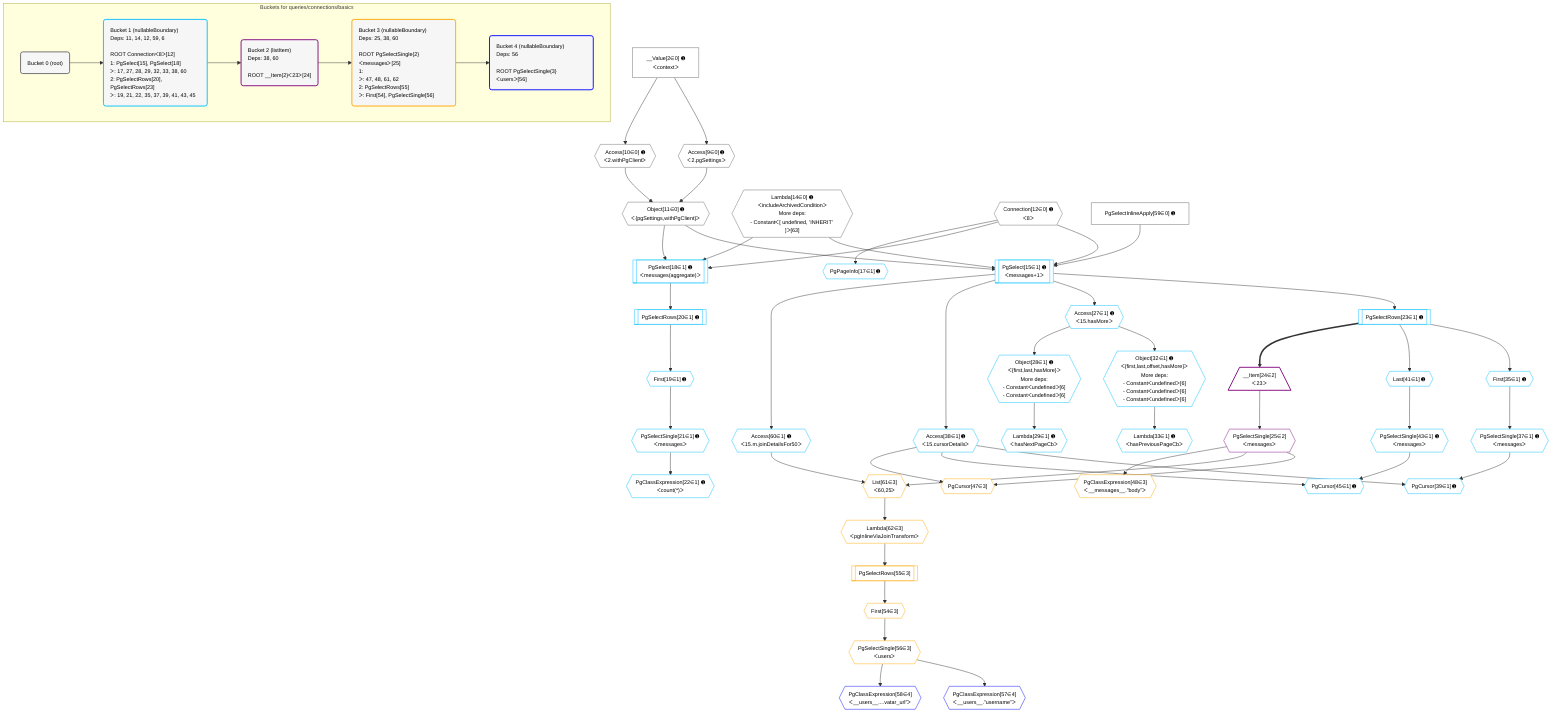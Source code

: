 %%{init: {'themeVariables': { 'fontSize': '12px'}}}%%
graph TD
    classDef path fill:#eee,stroke:#000,color:#000
    classDef plan fill:#fff,stroke-width:1px,color:#000
    classDef itemplan fill:#fff,stroke-width:2px,color:#000
    classDef unbatchedplan fill:#dff,stroke-width:1px,color:#000
    classDef sideeffectplan fill:#fcc,stroke-width:2px,color:#000
    classDef bucket fill:#f6f6f6,color:#000,stroke-width:2px,text-align:left

    subgraph "Buckets for queries/connections/basics"
    Bucket0("Bucket 0 (root)"):::bucket
    Bucket1("Bucket 1 (nullableBoundary)<br />Deps: 11, 14, 12, 59, 6<br /><br />ROOT Connectionᐸ8ᐳ[12]<br />1: PgSelect[15], PgSelect[18]<br />ᐳ: 17, 27, 28, 29, 32, 33, 38, 60<br />2: PgSelectRows[20], PgSelectRows[23]<br />ᐳ: 19, 21, 22, 35, 37, 39, 41, 43, 45"):::bucket
    Bucket2("Bucket 2 (listItem)<br />Deps: 38, 60<br /><br />ROOT __Item{2}ᐸ23ᐳ[24]"):::bucket
    Bucket3("Bucket 3 (nullableBoundary)<br />Deps: 25, 38, 60<br /><br />ROOT PgSelectSingle{2}ᐸmessagesᐳ[25]<br />1: <br />ᐳ: 47, 48, 61, 62<br />2: PgSelectRows[55]<br />ᐳ: First[54], PgSelectSingle[56]"):::bucket
    Bucket4("Bucket 4 (nullableBoundary)<br />Deps: 56<br /><br />ROOT PgSelectSingle{3}ᐸusersᐳ[56]"):::bucket
    end
    Bucket0 --> Bucket1
    Bucket1 --> Bucket2
    Bucket2 --> Bucket3
    Bucket3 --> Bucket4

    %% plan dependencies
    Object11{{"Object[11∈0] ➊<br />ᐸ{pgSettings,withPgClient}ᐳ"}}:::plan
    Access9{{"Access[9∈0] ➊<br />ᐸ2.pgSettingsᐳ"}}:::plan
    Access10{{"Access[10∈0] ➊<br />ᐸ2.withPgClientᐳ"}}:::plan
    Access9 & Access10 --> Object11
    __Value2["__Value[2∈0] ➊<br />ᐸcontextᐳ"]:::plan
    __Value2 --> Access9
    __Value2 --> Access10
    Lambda14{{"Lambda[14∈0] ➊<br />ᐸincludeArchivedConditionᐳ<br />More deps:<br />- Constantᐸ[ undefined, 'INHERIT' ]ᐳ[63]"}}:::plan
    Connection12{{"Connection[12∈0] ➊<br />ᐸ8ᐳ"}}:::plan
    PgSelectInlineApply59["PgSelectInlineApply[59∈0] ➊"]:::plan
    PgSelect15[["PgSelect[15∈1] ➊<br />ᐸmessages+1ᐳ"]]:::plan
    Object11 & Lambda14 & Connection12 & PgSelectInlineApply59 --> PgSelect15
    Object32{{"Object[32∈1] ➊<br />ᐸ{first,last,offset,hasMore}ᐳ<br />More deps:<br />- Constantᐸundefinedᐳ[6]<br />- Constantᐸundefinedᐳ[6]<br />- Constantᐸundefinedᐳ[6]"}}:::plan
    Access27{{"Access[27∈1] ➊<br />ᐸ15.hasMoreᐳ"}}:::plan
    Access27 --> Object32
    PgSelect18[["PgSelect[18∈1] ➊<br />ᐸmessages(aggregate)ᐳ"]]:::plan
    Object11 & Lambda14 & Connection12 --> PgSelect18
    Object28{{"Object[28∈1] ➊<br />ᐸ{first,last,hasMore}ᐳ<br />More deps:<br />- Constantᐸundefinedᐳ[6]<br />- Constantᐸundefinedᐳ[6]"}}:::plan
    Access27 --> Object28
    PgCursor39{{"PgCursor[39∈1] ➊"}}:::plan
    PgSelectSingle37{{"PgSelectSingle[37∈1] ➊<br />ᐸmessagesᐳ"}}:::plan
    Access38{{"Access[38∈1] ➊<br />ᐸ15.cursorDetailsᐳ"}}:::plan
    PgSelectSingle37 & Access38 --> PgCursor39
    PgCursor45{{"PgCursor[45∈1] ➊"}}:::plan
    PgSelectSingle43{{"PgSelectSingle[43∈1] ➊<br />ᐸmessagesᐳ"}}:::plan
    PgSelectSingle43 & Access38 --> PgCursor45
    PgPageInfo17{{"PgPageInfo[17∈1] ➊"}}:::plan
    Connection12 --> PgPageInfo17
    First19{{"First[19∈1] ➊"}}:::plan
    PgSelectRows20[["PgSelectRows[20∈1] ➊"]]:::plan
    PgSelectRows20 --> First19
    PgSelect18 --> PgSelectRows20
    PgSelectSingle21{{"PgSelectSingle[21∈1] ➊<br />ᐸmessagesᐳ"}}:::plan
    First19 --> PgSelectSingle21
    PgClassExpression22{{"PgClassExpression[22∈1] ➊<br />ᐸcount(*)ᐳ"}}:::plan
    PgSelectSingle21 --> PgClassExpression22
    PgSelectRows23[["PgSelectRows[23∈1] ➊"]]:::plan
    PgSelect15 --> PgSelectRows23
    PgSelect15 --> Access27
    Lambda29{{"Lambda[29∈1] ➊<br />ᐸhasNextPageCbᐳ"}}:::plan
    Object28 --> Lambda29
    Lambda33{{"Lambda[33∈1] ➊<br />ᐸhasPreviousPageCbᐳ"}}:::plan
    Object32 --> Lambda33
    First35{{"First[35∈1] ➊"}}:::plan
    PgSelectRows23 --> First35
    First35 --> PgSelectSingle37
    PgSelect15 --> Access38
    Last41{{"Last[41∈1] ➊"}}:::plan
    PgSelectRows23 --> Last41
    Last41 --> PgSelectSingle43
    Access60{{"Access[60∈1] ➊<br />ᐸ15.m.joinDetailsFor50ᐳ"}}:::plan
    PgSelect15 --> Access60
    __Item24[/"__Item[24∈2]<br />ᐸ23ᐳ"\]:::itemplan
    PgSelectRows23 ==> __Item24
    PgSelectSingle25{{"PgSelectSingle[25∈2]<br />ᐸmessagesᐳ"}}:::plan
    __Item24 --> PgSelectSingle25
    PgCursor47{{"PgCursor[47∈3]"}}:::plan
    PgSelectSingle25 & Access38 --> PgCursor47
    List61{{"List[61∈3]<br />ᐸ60,25ᐳ"}}:::plan
    Access60 & PgSelectSingle25 --> List61
    PgClassExpression48{{"PgClassExpression[48∈3]<br />ᐸ__messages__.”body”ᐳ"}}:::plan
    PgSelectSingle25 --> PgClassExpression48
    First54{{"First[54∈3]"}}:::plan
    PgSelectRows55[["PgSelectRows[55∈3]"]]:::plan
    PgSelectRows55 --> First54
    Lambda62{{"Lambda[62∈3]<br />ᐸpgInlineViaJoinTransformᐳ"}}:::plan
    Lambda62 --> PgSelectRows55
    PgSelectSingle56{{"PgSelectSingle[56∈3]<br />ᐸusersᐳ"}}:::plan
    First54 --> PgSelectSingle56
    List61 --> Lambda62
    PgClassExpression57{{"PgClassExpression[57∈4]<br />ᐸ__users__.”username”ᐳ"}}:::plan
    PgSelectSingle56 --> PgClassExpression57
    PgClassExpression58{{"PgClassExpression[58∈4]<br />ᐸ__users__....vatar_url”ᐳ"}}:::plan
    PgSelectSingle56 --> PgClassExpression58

    %% define steps
    classDef bucket0 stroke:#696969
    class Bucket0,__Value2,Access9,Access10,Object11,Connection12,Lambda14,PgSelectInlineApply59 bucket0
    classDef bucket1 stroke:#00bfff
    class Bucket1,PgSelect15,PgPageInfo17,PgSelect18,First19,PgSelectRows20,PgSelectSingle21,PgClassExpression22,PgSelectRows23,Access27,Object28,Lambda29,Object32,Lambda33,First35,PgSelectSingle37,Access38,PgCursor39,Last41,PgSelectSingle43,PgCursor45,Access60 bucket1
    classDef bucket2 stroke:#7f007f
    class Bucket2,__Item24,PgSelectSingle25 bucket2
    classDef bucket3 stroke:#ffa500
    class Bucket3,PgCursor47,PgClassExpression48,First54,PgSelectRows55,PgSelectSingle56,List61,Lambda62 bucket3
    classDef bucket4 stroke:#0000ff
    class Bucket4,PgClassExpression57,PgClassExpression58 bucket4